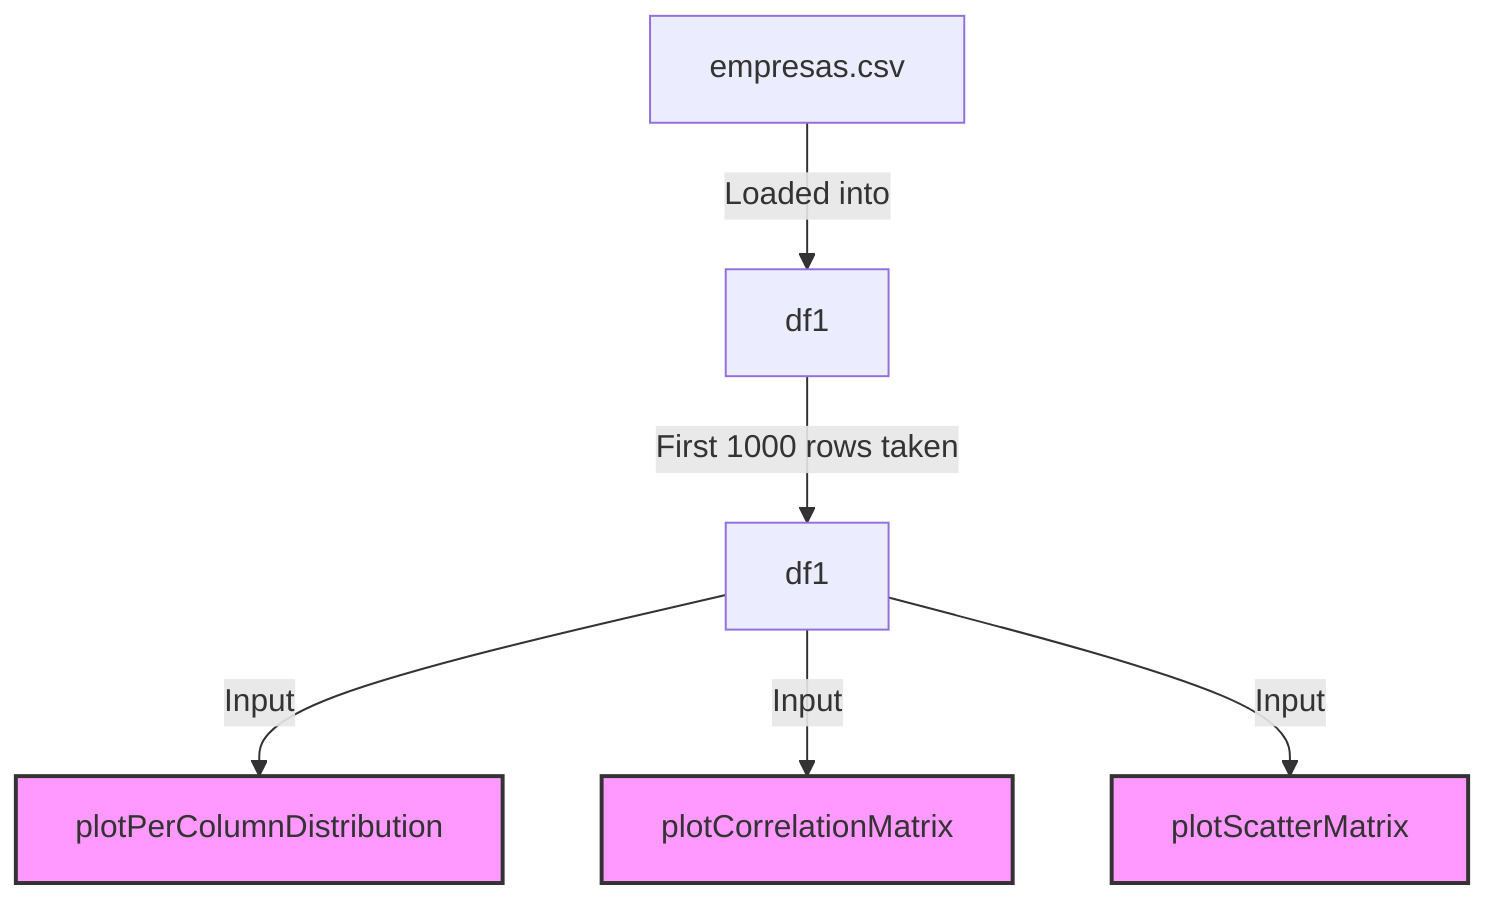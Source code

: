 flowchart TD
    A["empresas.csv"] -->|Loaded into| B["df1"]
    
    %% df1 creation
    B -->|First 1000 rows taken| C["df1"]
    
    %% df1 usage in functions
    C --> |Input| D["plotPerColumnDistribution"]
    C --> |Input| E["plotCorrelationMatrix"]
    C --> |Input| F["plotScatterMatrix"]
    
    %% Description of functions
    D:::function
    E:::function
    F:::function

    classDef function fill:#f9f,stroke:#333,stroke-width:2px;